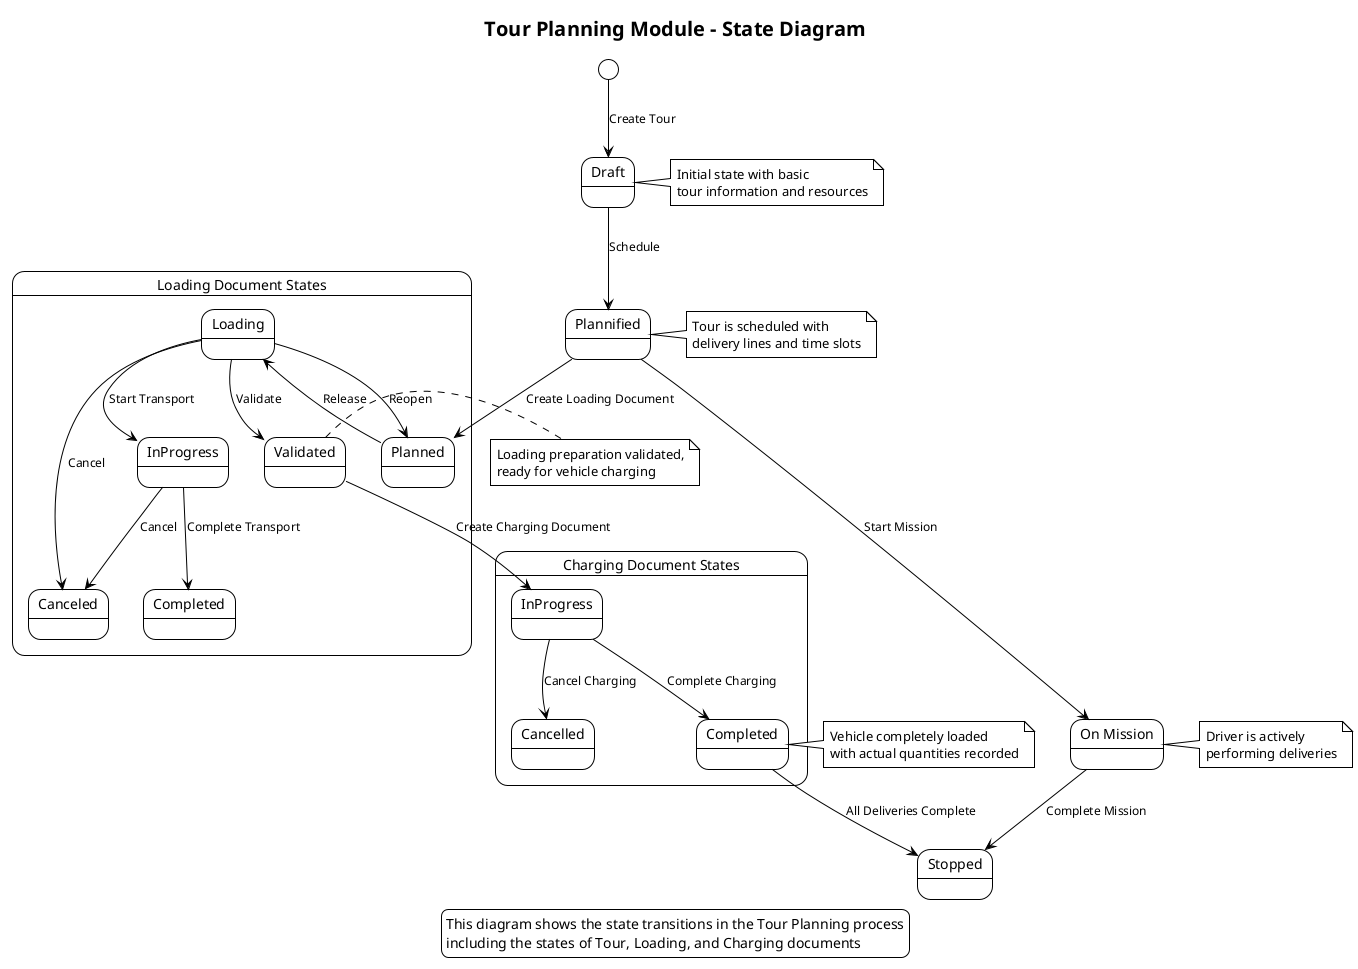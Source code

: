 @startuml Tour Planning State Diagram
!theme plain
skinparam pageFormat A4
skinparam pageOrientation portrait
skinparam stateFontSize 14
skinparam titleFontSize 20
skinparam legendFontSize 14
skinparam arrowFontSize 12

title Tour Planning Module - State Diagram

state "Draft" as TourDraft
state "Plannified" as TourPlannified
state "On Mission" as TourOnMission
state "Stopped" as TourStopped

state "Loading Document States" as LoadingStates {
  state "Planned" as LoadPlanned
  state "Loading" as LoadLoading
  state "InProgress" as LoadInProgress
  state "Validated" as LoadValidated
  state "Completed" as LoadCompleted
  state "Canceled" as LoadCanceled
  
  LoadPlanned --> LoadLoading : Release
  LoadLoading --> LoadPlanned : Reopen
  LoadLoading --> LoadValidated : Validate
  LoadLoading --> LoadInProgress : Start Transport
  LoadInProgress --> LoadCompleted : Complete Transport
  LoadLoading --> LoadCanceled : Cancel
  LoadInProgress --> LoadCanceled : Cancel
}

state "Charging Document States" as ChargingStates {
  state "InProgress" as ChargeInProgress
  state "Completed" as ChargeCompleted
  state "Cancelled" as ChargeCancelled
  
  ChargeInProgress --> ChargeCompleted : Complete Charging
  ChargeInProgress --> ChargeCancelled : Cancel Charging
}

[*] --> TourDraft : Create Tour

TourDraft --> TourPlannified : Schedule
TourPlannified --> TourOnMission : Start Mission
TourOnMission --> TourStopped : Complete Mission

TourPlannified --> LoadPlanned : Create Loading Document
LoadValidated --> ChargeInProgress : Create Charging Document
ChargeCompleted --> TourStopped : All Deliveries Complete

note right of TourDraft
  Initial state with basic
  tour information and resources
end note

note right of TourPlannified
  Tour is scheduled with
  delivery lines and time slots
end note

note right of TourOnMission
  Driver is actively
  performing deliveries
end note

note right of LoadValidated
  Loading preparation validated,
  ready for vehicle charging
end note

note right of ChargeCompleted
  Vehicle completely loaded
  with actual quantities recorded
end note

legend
  This diagram shows the state transitions in the Tour Planning process
  including the states of Tour, Loading, and Charging documents
end legend

@enduml 